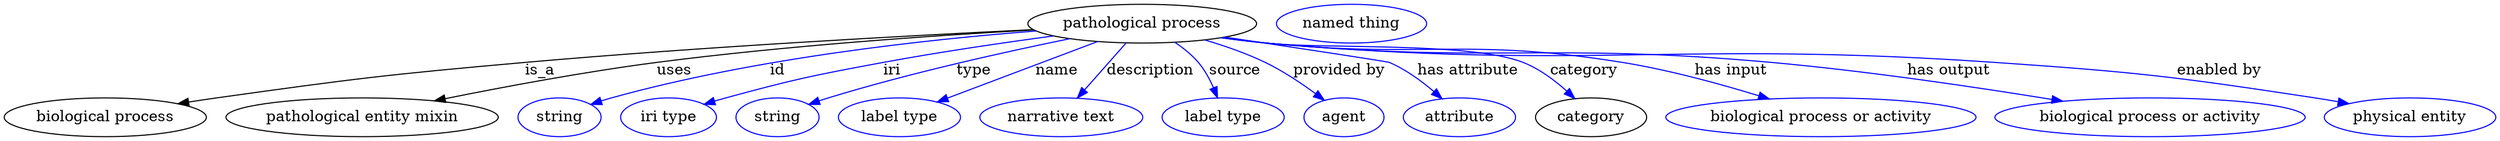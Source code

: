 digraph {
	graph [bb="0,0,2306.9,123"];
	node [label="\N"];
	"pathological process"	[height=0.5,
		label="pathological process",
		pos="1053.6,105",
		width=2.9428];
	"biological process"	[height=0.5,
		pos="93.592,18",
		width=2.5998];
	"pathological process" -> "biological process"	[label=is_a,
		lp="495.59,61.5",
		pos="e,160.84,30.579 952.73,99.483 838.35,93.976 646.35,83.569 481.59,69 354.57,57.769 322.87,53.721 196.59,36 188.27,34.832 179.59,33.53 \
170.94,32.18"];
	"pathological entity mixin"	[height=0.5,
		pos="331.59,18",
		width=3.5025];
	"pathological process" -> "pathological entity mixin"	[label=uses,
		lp="620.09,61.5",
		pos="e,398.35,33.281 953.19,99.192 861.79,94.104 723.25,84.609 603.59,69 537.26,60.347 462.56,46.303 408.25,35.298"];
	id	[color=blue,
		height=0.5,
		label=string,
		pos="513.59,18",
		width=1.0652];
	"pathological process" -> id	[color=blue,
		label=id,
		lp="715.59,61.5",
		pos="e,542.58,29.996 955.41,98.156 854.98,90.391 695.16,73.062 561.59,36 558.48,35.137 555.28,34.175 552.08,33.159",
		style=solid];
	iri	[color=blue,
		height=0.5,
		label="iri type",
		pos="614.59,18",
		width=1.2277];
	"pathological process" -> iri	[color=blue,
		label=iri,
		lp="821.59,61.5",
		pos="e,647.88,29.946 971.13,93.611 924.7,87.353 865.75,78.723 813.59,69 748.62,56.888 732.39,53.271 668.59,36 665.01,35.031 661.32,33.979 \
657.62,32.889",
		style=solid];
	type	[color=blue,
		height=0.5,
		label=string,
		pos="715.59,18",
		width=1.0652];
	"pathological process" -> type	[color=blue,
		label=type,
		lp="897.59,61.5",
		pos="e,744.52,29.97 986.45,91.028 927.02,78.904 838.23,59.217 762.59,36 759.83,35.153 756.99,34.238 754.15,33.289",
		style=solid];
	name	[color=blue,
		height=0.5,
		label="label type",
		pos="828.59,18",
		width=1.5707];
	"pathological process" -> name	[color=blue,
		label=name,
		lp="974.59,61.5",
		pos="e,863.69,32.258 1012.3,88.41 972.86,73.501 913.53,51.088 873.04,35.792",
		style=solid];
	description	[color=blue,
		height=0.5,
		label="narrative text",
		pos="978.59,18",
		width=2.0943];
	"pathological process" -> description	[color=blue,
		label=description,
		lp="1061.1,61.5",
		pos="e,993.49,35.885 1038.4,86.799 1027.5,74.39 1012.5,57.458 1000.3,43.618",
		style=solid];
	source	[color=blue,
		height=0.5,
		label="label type",
		pos="1128.6,18",
		width=1.5707];
	"pathological process" -> source	[color=blue,
		label=source,
		lp="1139.6,61.5",
		pos="e,1123.4,36.066 1083.9,87.627 1091.7,82.418 1099.5,76.129 1105.6,69 1111.4,62.169 1116,53.628 1119.6,45.547",
		style=solid];
	"provided by"	[color=blue,
		height=0.5,
		label=agent,
		pos="1240.6,18",
		width=1.0291];
	"pathological process" -> "provided by"	[color=blue,
		label="provided by",
		lp="1236.1,61.5",
		pos="e,1222.3,33.821 1111.7,89.844 1130,84.415 1150.1,77.451 1167.6,69 1183.9,61.12 1200.7,49.867 1214.1,40.03",
		style=solid];
	"has attribute"	[color=blue,
		height=0.5,
		label=attribute,
		pos="1347.6,18",
		width=1.4443];
	"pathological process" -> "has attribute"	[color=blue,
		label="has attribute",
		lp="1355.6,61.5",
		pos="e,1331.5,35.19 1130.3,92.503 1196.1,82.599 1280.8,69.77 1282.6,69 1297.7,62.548 1312.4,51.756 1324,41.846",
		style=solid];
	category	[height=0.5,
		pos="1468.6,18",
		width=1.4263];
	"pathological process" -> category	[color=blue,
		label=category,
		lp="1463.1,61.5",
		pos="e,1453.5,35.615 1128,92.107 1141.2,90.23 1154.8,88.437 1167.6,87 1220.5,81.068 1357.1,88.603 1406.6,69 1421.3,63.184 1435.2,52.599 \
1446.1,42.66",
		style=solid];
	"has input"	[color=blue,
		height=0.5,
		label="biological process or activity",
		pos="1681.6,18",
		width=3.9899];
	"pathological process" -> "has input"	[color=blue,
		label="has input",
		lp="1599.1,61.5",
		pos="e,1633.7,35.105 1127.1,92.012 1140.5,90.11 1154.5,88.334 1167.6,87 1314.2,72.119 1353.2,92.548 1498.6,69 1541.2,62.095 1588.2,49.14 \
1623.9,38.147",
		style=solid];
	"has output"	[color=blue,
		height=0.5,
		label="biological process or activity",
		pos="1986.6,18",
		width=3.9899];
	"pathological process" -> "has output"	[color=blue,
		label="has output",
		lp="1801.1,61.5",
		pos="e,1905.9,32.951 1126.4,91.924 1140.1,90.007 1154.2,88.248 1167.6,87 1375.3,67.588 1428.8,87.775 1636.6,69 1725,61.009 1825.2,46.087 \
1895.7,34.617",
		style=solid];
	"enabled by"	[color=blue,
		height=0.5,
		label="physical entity",
		pos="2227.6,18",
		width=2.2026];
	"pathological process" -> "enabled by"	[color=blue,
		label="enabled by",
		lp="2052.1,61.5",
		pos="e,2170.9,30.641 1126.1,91.839 1139.9,89.917 1154.1,88.178 1167.6,87 1467,60.787 1543.8,89.669 1843.6,69 1975.6,59.897 2008.7,55.903 \
2139.6,36 2146.4,34.963 2153.5,33.774 2160.6,32.519",
		style=solid];
	"named thing_category"	[color=blue,
		height=0.5,
		label="named thing",
		pos="1246.6,105",
		width=1.9318];
}
